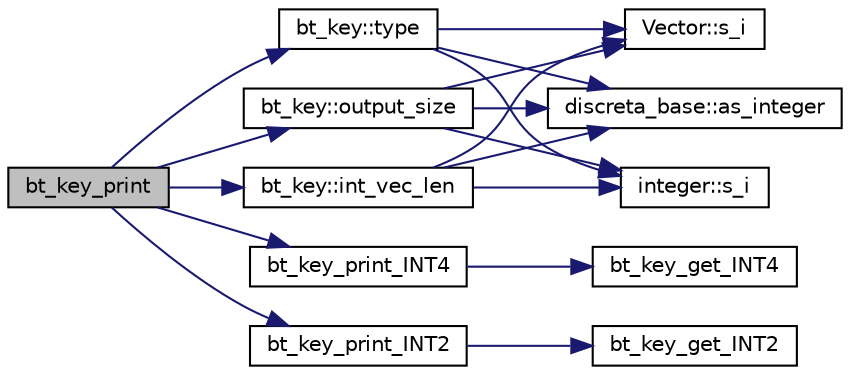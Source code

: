 digraph "bt_key_print"
{
  edge [fontname="Helvetica",fontsize="10",labelfontname="Helvetica",labelfontsize="10"];
  node [fontname="Helvetica",fontsize="10",shape=record];
  rankdir="LR";
  Node953 [label="bt_key_print",height=0.2,width=0.4,color="black", fillcolor="grey75", style="filled", fontcolor="black"];
  Node953 -> Node954 [color="midnightblue",fontsize="10",style="solid",fontname="Helvetica"];
  Node954 [label="bt_key::type",height=0.2,width=0.4,color="black", fillcolor="white", style="filled",URL="$d1/de5/classbt__key.html#ae788a415a20f75fe7160408a055bb33f"];
  Node954 -> Node955 [color="midnightblue",fontsize="10",style="solid",fontname="Helvetica"];
  Node955 [label="Vector::s_i",height=0.2,width=0.4,color="black", fillcolor="white", style="filled",URL="$d5/db2/class_vector.html#a1c4fe1752523df8119f70dd550244871"];
  Node954 -> Node956 [color="midnightblue",fontsize="10",style="solid",fontname="Helvetica"];
  Node956 [label="discreta_base::as_integer",height=0.2,width=0.4,color="black", fillcolor="white", style="filled",URL="$d7/d71/classdiscreta__base.html#a00d7691eaf874fd283d942692fe8dd26"];
  Node954 -> Node957 [color="midnightblue",fontsize="10",style="solid",fontname="Helvetica"];
  Node957 [label="integer::s_i",height=0.2,width=0.4,color="black", fillcolor="white", style="filled",URL="$d0/de5/classinteger.html#adf28e9f94d4c844adaa950deeb80b904"];
  Node953 -> Node958 [color="midnightblue",fontsize="10",style="solid",fontname="Helvetica"];
  Node958 [label="bt_key::output_size",height=0.2,width=0.4,color="black", fillcolor="white", style="filled",URL="$d1/de5/classbt__key.html#acb48f95d030f62c56051d0cd6e013394"];
  Node958 -> Node955 [color="midnightblue",fontsize="10",style="solid",fontname="Helvetica"];
  Node958 -> Node956 [color="midnightblue",fontsize="10",style="solid",fontname="Helvetica"];
  Node958 -> Node957 [color="midnightblue",fontsize="10",style="solid",fontname="Helvetica"];
  Node953 -> Node959 [color="midnightblue",fontsize="10",style="solid",fontname="Helvetica"];
  Node959 [label="bt_key_print_INT4",height=0.2,width=0.4,color="black", fillcolor="white", style="filled",URL="$d0/db3/bt__key_8_c.html#ad752d162f10144228c321f41fb5b8bdd"];
  Node959 -> Node960 [color="midnightblue",fontsize="10",style="solid",fontname="Helvetica"];
  Node960 [label="bt_key_get_INT4",height=0.2,width=0.4,color="black", fillcolor="white", style="filled",URL="$d0/db3/bt__key_8_c.html#ae2728a8a265629876b486504625977fa"];
  Node953 -> Node961 [color="midnightblue",fontsize="10",style="solid",fontname="Helvetica"];
  Node961 [label="bt_key_print_INT2",height=0.2,width=0.4,color="black", fillcolor="white", style="filled",URL="$d0/db3/bt__key_8_c.html#a557e01620ef554044797f4e097ba0924"];
  Node961 -> Node962 [color="midnightblue",fontsize="10",style="solid",fontname="Helvetica"];
  Node962 [label="bt_key_get_INT2",height=0.2,width=0.4,color="black", fillcolor="white", style="filled",URL="$d0/db3/bt__key_8_c.html#a6a73c042fa4b7f530a244c4fc6c9e8f2"];
  Node953 -> Node963 [color="midnightblue",fontsize="10",style="solid",fontname="Helvetica"];
  Node963 [label="bt_key::int_vec_len",height=0.2,width=0.4,color="black", fillcolor="white", style="filled",URL="$d1/de5/classbt__key.html#ac8e43906f79bacf330fa1726925b7e37"];
  Node963 -> Node955 [color="midnightblue",fontsize="10",style="solid",fontname="Helvetica"];
  Node963 -> Node956 [color="midnightblue",fontsize="10",style="solid",fontname="Helvetica"];
  Node963 -> Node957 [color="midnightblue",fontsize="10",style="solid",fontname="Helvetica"];
}
